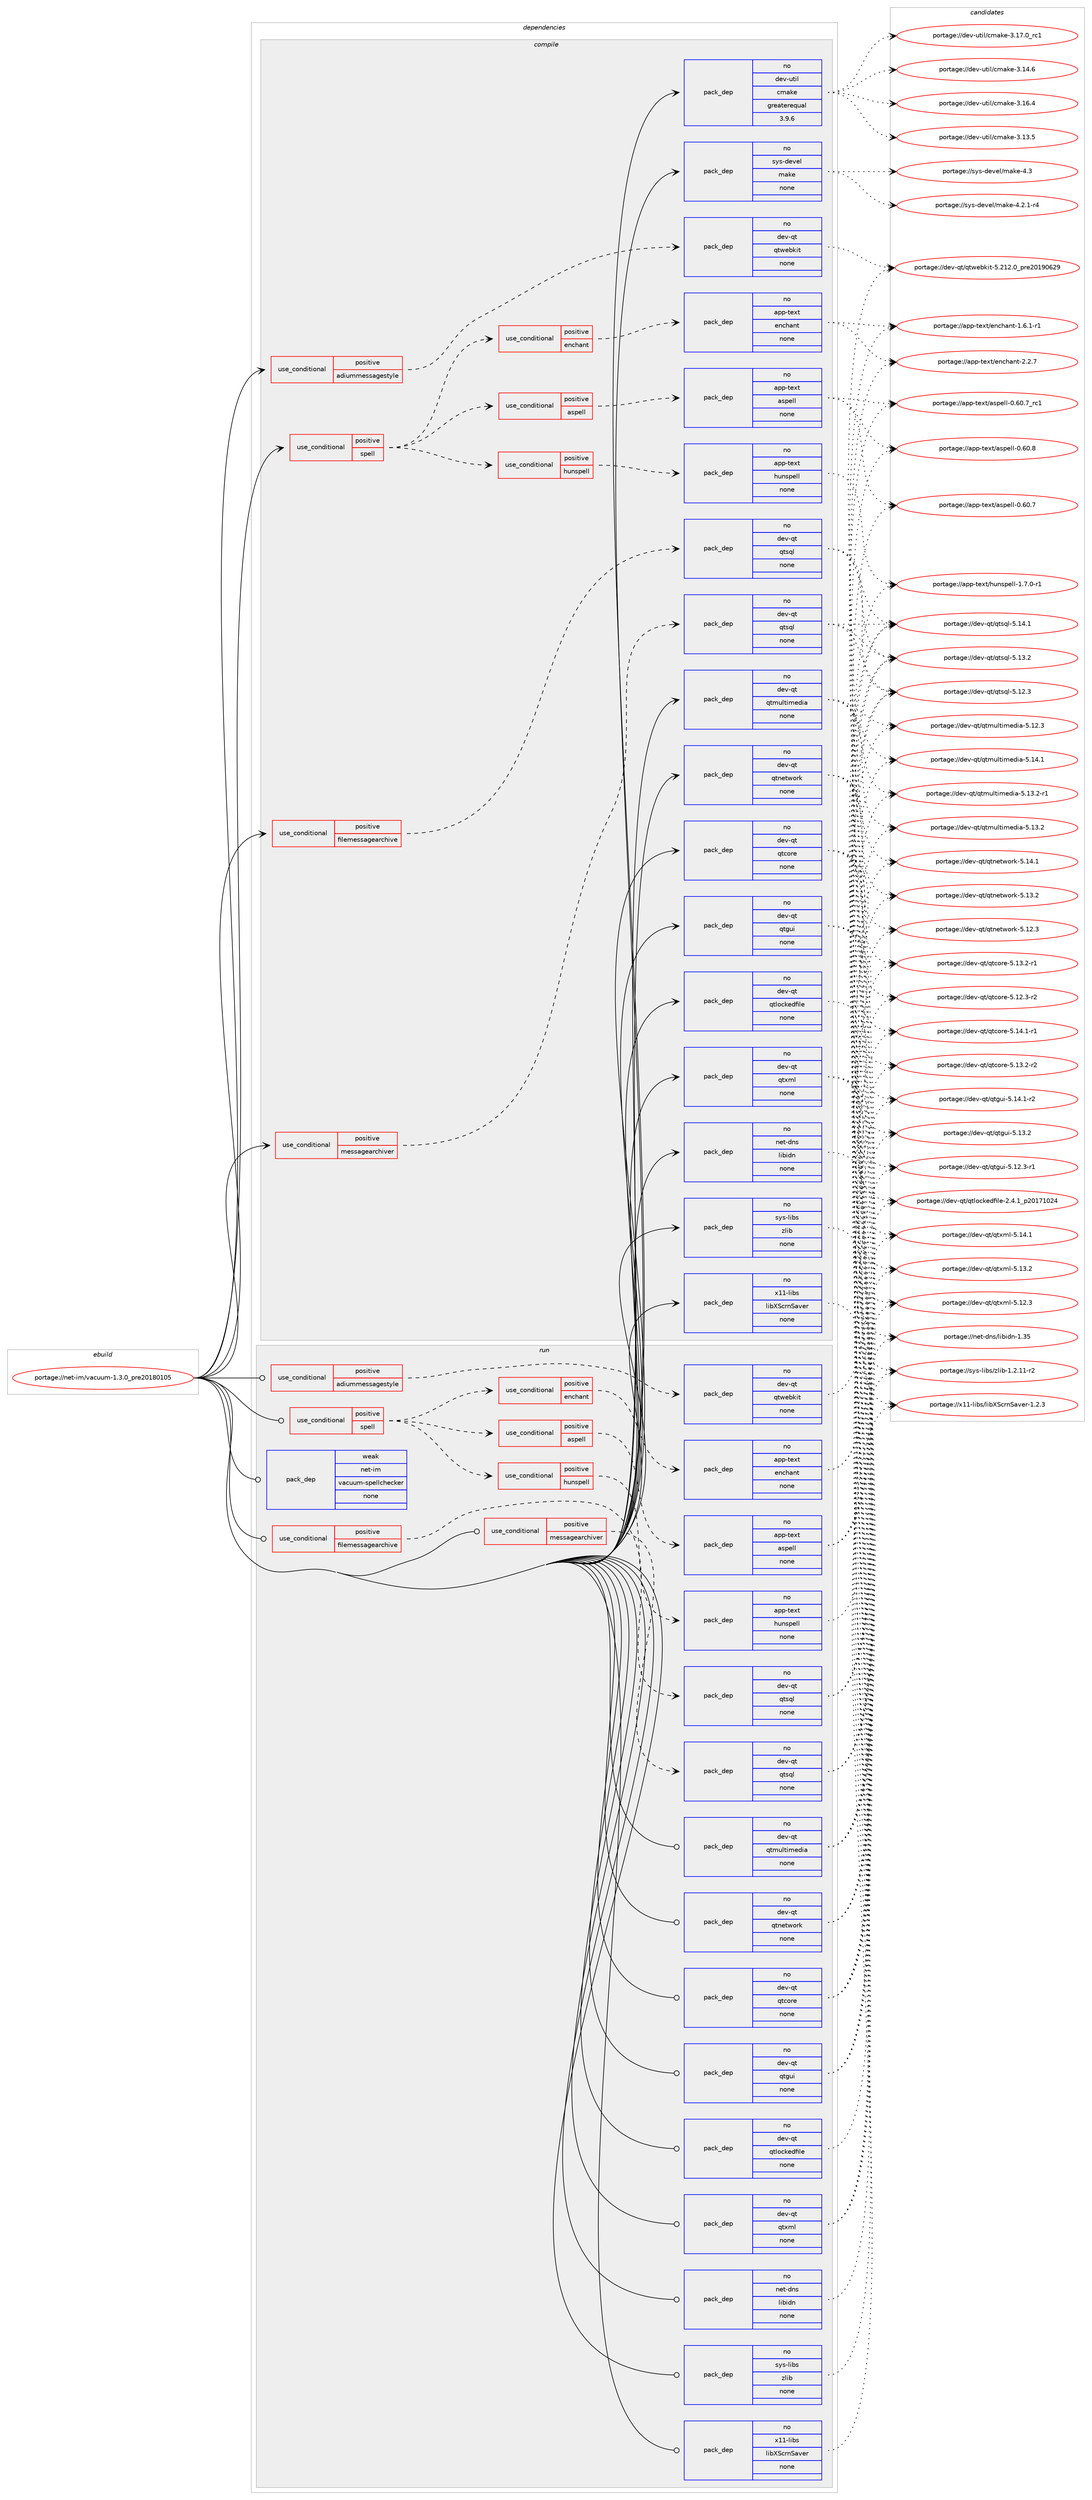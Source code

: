 digraph prolog {

# *************
# Graph options
# *************

newrank=true;
concentrate=true;
compound=true;
graph [rankdir=LR,fontname=Helvetica,fontsize=10,ranksep=1.5];#, ranksep=2.5, nodesep=0.2];
edge  [arrowhead=vee];
node  [fontname=Helvetica,fontsize=10];

# **********
# The ebuild
# **********

subgraph cluster_leftcol {
color=gray;
rank=same;
label=<<i>ebuild</i>>;
id [label="portage://net-im/vacuum-1.3.0_pre20180105", color=red, width=4, href="../net-im/vacuum-1.3.0_pre20180105.svg"];
}

# ****************
# The dependencies
# ****************

subgraph cluster_midcol {
color=gray;
label=<<i>dependencies</i>>;
subgraph cluster_compile {
fillcolor="#eeeeee";
style=filled;
label=<<i>compile</i>>;
subgraph cond20736 {
dependency92731 [label=<<TABLE BORDER="0" CELLBORDER="1" CELLSPACING="0" CELLPADDING="4"><TR><TD ROWSPAN="3" CELLPADDING="10">use_conditional</TD></TR><TR><TD>positive</TD></TR><TR><TD>adiummessagestyle</TD></TR></TABLE>>, shape=none, color=red];
subgraph pack70275 {
dependency92732 [label=<<TABLE BORDER="0" CELLBORDER="1" CELLSPACING="0" CELLPADDING="4" WIDTH="220"><TR><TD ROWSPAN="6" CELLPADDING="30">pack_dep</TD></TR><TR><TD WIDTH="110">no</TD></TR><TR><TD>dev-qt</TD></TR><TR><TD>qtwebkit</TD></TR><TR><TD>none</TD></TR><TR><TD></TD></TR></TABLE>>, shape=none, color=blue];
}
dependency92731:e -> dependency92732:w [weight=20,style="dashed",arrowhead="vee"];
}
id:e -> dependency92731:w [weight=20,style="solid",arrowhead="vee"];
subgraph cond20737 {
dependency92733 [label=<<TABLE BORDER="0" CELLBORDER="1" CELLSPACING="0" CELLPADDING="4"><TR><TD ROWSPAN="3" CELLPADDING="10">use_conditional</TD></TR><TR><TD>positive</TD></TR><TR><TD>filemessagearchive</TD></TR></TABLE>>, shape=none, color=red];
subgraph pack70276 {
dependency92734 [label=<<TABLE BORDER="0" CELLBORDER="1" CELLSPACING="0" CELLPADDING="4" WIDTH="220"><TR><TD ROWSPAN="6" CELLPADDING="30">pack_dep</TD></TR><TR><TD WIDTH="110">no</TD></TR><TR><TD>dev-qt</TD></TR><TR><TD>qtsql</TD></TR><TR><TD>none</TD></TR><TR><TD></TD></TR></TABLE>>, shape=none, color=blue];
}
dependency92733:e -> dependency92734:w [weight=20,style="dashed",arrowhead="vee"];
}
id:e -> dependency92733:w [weight=20,style="solid",arrowhead="vee"];
subgraph cond20738 {
dependency92735 [label=<<TABLE BORDER="0" CELLBORDER="1" CELLSPACING="0" CELLPADDING="4"><TR><TD ROWSPAN="3" CELLPADDING="10">use_conditional</TD></TR><TR><TD>positive</TD></TR><TR><TD>messagearchiver</TD></TR></TABLE>>, shape=none, color=red];
subgraph pack70277 {
dependency92736 [label=<<TABLE BORDER="0" CELLBORDER="1" CELLSPACING="0" CELLPADDING="4" WIDTH="220"><TR><TD ROWSPAN="6" CELLPADDING="30">pack_dep</TD></TR><TR><TD WIDTH="110">no</TD></TR><TR><TD>dev-qt</TD></TR><TR><TD>qtsql</TD></TR><TR><TD>none</TD></TR><TR><TD></TD></TR></TABLE>>, shape=none, color=blue];
}
dependency92735:e -> dependency92736:w [weight=20,style="dashed",arrowhead="vee"];
}
id:e -> dependency92735:w [weight=20,style="solid",arrowhead="vee"];
subgraph cond20739 {
dependency92737 [label=<<TABLE BORDER="0" CELLBORDER="1" CELLSPACING="0" CELLPADDING="4"><TR><TD ROWSPAN="3" CELLPADDING="10">use_conditional</TD></TR><TR><TD>positive</TD></TR><TR><TD>spell</TD></TR></TABLE>>, shape=none, color=red];
subgraph cond20740 {
dependency92738 [label=<<TABLE BORDER="0" CELLBORDER="1" CELLSPACING="0" CELLPADDING="4"><TR><TD ROWSPAN="3" CELLPADDING="10">use_conditional</TD></TR><TR><TD>positive</TD></TR><TR><TD>aspell</TD></TR></TABLE>>, shape=none, color=red];
subgraph pack70278 {
dependency92739 [label=<<TABLE BORDER="0" CELLBORDER="1" CELLSPACING="0" CELLPADDING="4" WIDTH="220"><TR><TD ROWSPAN="6" CELLPADDING="30">pack_dep</TD></TR><TR><TD WIDTH="110">no</TD></TR><TR><TD>app-text</TD></TR><TR><TD>aspell</TD></TR><TR><TD>none</TD></TR><TR><TD></TD></TR></TABLE>>, shape=none, color=blue];
}
dependency92738:e -> dependency92739:w [weight=20,style="dashed",arrowhead="vee"];
}
dependency92737:e -> dependency92738:w [weight=20,style="dashed",arrowhead="vee"];
subgraph cond20741 {
dependency92740 [label=<<TABLE BORDER="0" CELLBORDER="1" CELLSPACING="0" CELLPADDING="4"><TR><TD ROWSPAN="3" CELLPADDING="10">use_conditional</TD></TR><TR><TD>positive</TD></TR><TR><TD>enchant</TD></TR></TABLE>>, shape=none, color=red];
subgraph pack70279 {
dependency92741 [label=<<TABLE BORDER="0" CELLBORDER="1" CELLSPACING="0" CELLPADDING="4" WIDTH="220"><TR><TD ROWSPAN="6" CELLPADDING="30">pack_dep</TD></TR><TR><TD WIDTH="110">no</TD></TR><TR><TD>app-text</TD></TR><TR><TD>enchant</TD></TR><TR><TD>none</TD></TR><TR><TD></TD></TR></TABLE>>, shape=none, color=blue];
}
dependency92740:e -> dependency92741:w [weight=20,style="dashed",arrowhead="vee"];
}
dependency92737:e -> dependency92740:w [weight=20,style="dashed",arrowhead="vee"];
subgraph cond20742 {
dependency92742 [label=<<TABLE BORDER="0" CELLBORDER="1" CELLSPACING="0" CELLPADDING="4"><TR><TD ROWSPAN="3" CELLPADDING="10">use_conditional</TD></TR><TR><TD>positive</TD></TR><TR><TD>hunspell</TD></TR></TABLE>>, shape=none, color=red];
subgraph pack70280 {
dependency92743 [label=<<TABLE BORDER="0" CELLBORDER="1" CELLSPACING="0" CELLPADDING="4" WIDTH="220"><TR><TD ROWSPAN="6" CELLPADDING="30">pack_dep</TD></TR><TR><TD WIDTH="110">no</TD></TR><TR><TD>app-text</TD></TR><TR><TD>hunspell</TD></TR><TR><TD>none</TD></TR><TR><TD></TD></TR></TABLE>>, shape=none, color=blue];
}
dependency92742:e -> dependency92743:w [weight=20,style="dashed",arrowhead="vee"];
}
dependency92737:e -> dependency92742:w [weight=20,style="dashed",arrowhead="vee"];
}
id:e -> dependency92737:w [weight=20,style="solid",arrowhead="vee"];
subgraph pack70281 {
dependency92744 [label=<<TABLE BORDER="0" CELLBORDER="1" CELLSPACING="0" CELLPADDING="4" WIDTH="220"><TR><TD ROWSPAN="6" CELLPADDING="30">pack_dep</TD></TR><TR><TD WIDTH="110">no</TD></TR><TR><TD>dev-qt</TD></TR><TR><TD>qtcore</TD></TR><TR><TD>none</TD></TR><TR><TD></TD></TR></TABLE>>, shape=none, color=blue];
}
id:e -> dependency92744:w [weight=20,style="solid",arrowhead="vee"];
subgraph pack70282 {
dependency92745 [label=<<TABLE BORDER="0" CELLBORDER="1" CELLSPACING="0" CELLPADDING="4" WIDTH="220"><TR><TD ROWSPAN="6" CELLPADDING="30">pack_dep</TD></TR><TR><TD WIDTH="110">no</TD></TR><TR><TD>dev-qt</TD></TR><TR><TD>qtgui</TD></TR><TR><TD>none</TD></TR><TR><TD></TD></TR></TABLE>>, shape=none, color=blue];
}
id:e -> dependency92745:w [weight=20,style="solid",arrowhead="vee"];
subgraph pack70283 {
dependency92746 [label=<<TABLE BORDER="0" CELLBORDER="1" CELLSPACING="0" CELLPADDING="4" WIDTH="220"><TR><TD ROWSPAN="6" CELLPADDING="30">pack_dep</TD></TR><TR><TD WIDTH="110">no</TD></TR><TR><TD>dev-qt</TD></TR><TR><TD>qtlockedfile</TD></TR><TR><TD>none</TD></TR><TR><TD></TD></TR></TABLE>>, shape=none, color=blue];
}
id:e -> dependency92746:w [weight=20,style="solid",arrowhead="vee"];
subgraph pack70284 {
dependency92747 [label=<<TABLE BORDER="0" CELLBORDER="1" CELLSPACING="0" CELLPADDING="4" WIDTH="220"><TR><TD ROWSPAN="6" CELLPADDING="30">pack_dep</TD></TR><TR><TD WIDTH="110">no</TD></TR><TR><TD>dev-qt</TD></TR><TR><TD>qtmultimedia</TD></TR><TR><TD>none</TD></TR><TR><TD></TD></TR></TABLE>>, shape=none, color=blue];
}
id:e -> dependency92747:w [weight=20,style="solid",arrowhead="vee"];
subgraph pack70285 {
dependency92748 [label=<<TABLE BORDER="0" CELLBORDER="1" CELLSPACING="0" CELLPADDING="4" WIDTH="220"><TR><TD ROWSPAN="6" CELLPADDING="30">pack_dep</TD></TR><TR><TD WIDTH="110">no</TD></TR><TR><TD>dev-qt</TD></TR><TR><TD>qtnetwork</TD></TR><TR><TD>none</TD></TR><TR><TD></TD></TR></TABLE>>, shape=none, color=blue];
}
id:e -> dependency92748:w [weight=20,style="solid",arrowhead="vee"];
subgraph pack70286 {
dependency92749 [label=<<TABLE BORDER="0" CELLBORDER="1" CELLSPACING="0" CELLPADDING="4" WIDTH="220"><TR><TD ROWSPAN="6" CELLPADDING="30">pack_dep</TD></TR><TR><TD WIDTH="110">no</TD></TR><TR><TD>dev-qt</TD></TR><TR><TD>qtxml</TD></TR><TR><TD>none</TD></TR><TR><TD></TD></TR></TABLE>>, shape=none, color=blue];
}
id:e -> dependency92749:w [weight=20,style="solid",arrowhead="vee"];
subgraph pack70287 {
dependency92750 [label=<<TABLE BORDER="0" CELLBORDER="1" CELLSPACING="0" CELLPADDING="4" WIDTH="220"><TR><TD ROWSPAN="6" CELLPADDING="30">pack_dep</TD></TR><TR><TD WIDTH="110">no</TD></TR><TR><TD>dev-util</TD></TR><TR><TD>cmake</TD></TR><TR><TD>greaterequal</TD></TR><TR><TD>3.9.6</TD></TR></TABLE>>, shape=none, color=blue];
}
id:e -> dependency92750:w [weight=20,style="solid",arrowhead="vee"];
subgraph pack70288 {
dependency92751 [label=<<TABLE BORDER="0" CELLBORDER="1" CELLSPACING="0" CELLPADDING="4" WIDTH="220"><TR><TD ROWSPAN="6" CELLPADDING="30">pack_dep</TD></TR><TR><TD WIDTH="110">no</TD></TR><TR><TD>net-dns</TD></TR><TR><TD>libidn</TD></TR><TR><TD>none</TD></TR><TR><TD></TD></TR></TABLE>>, shape=none, color=blue];
}
id:e -> dependency92751:w [weight=20,style="solid",arrowhead="vee"];
subgraph pack70289 {
dependency92752 [label=<<TABLE BORDER="0" CELLBORDER="1" CELLSPACING="0" CELLPADDING="4" WIDTH="220"><TR><TD ROWSPAN="6" CELLPADDING="30">pack_dep</TD></TR><TR><TD WIDTH="110">no</TD></TR><TR><TD>sys-devel</TD></TR><TR><TD>make</TD></TR><TR><TD>none</TD></TR><TR><TD></TD></TR></TABLE>>, shape=none, color=blue];
}
id:e -> dependency92752:w [weight=20,style="solid",arrowhead="vee"];
subgraph pack70290 {
dependency92753 [label=<<TABLE BORDER="0" CELLBORDER="1" CELLSPACING="0" CELLPADDING="4" WIDTH="220"><TR><TD ROWSPAN="6" CELLPADDING="30">pack_dep</TD></TR><TR><TD WIDTH="110">no</TD></TR><TR><TD>sys-libs</TD></TR><TR><TD>zlib</TD></TR><TR><TD>none</TD></TR><TR><TD></TD></TR></TABLE>>, shape=none, color=blue];
}
id:e -> dependency92753:w [weight=20,style="solid",arrowhead="vee"];
subgraph pack70291 {
dependency92754 [label=<<TABLE BORDER="0" CELLBORDER="1" CELLSPACING="0" CELLPADDING="4" WIDTH="220"><TR><TD ROWSPAN="6" CELLPADDING="30">pack_dep</TD></TR><TR><TD WIDTH="110">no</TD></TR><TR><TD>x11-libs</TD></TR><TR><TD>libXScrnSaver</TD></TR><TR><TD>none</TD></TR><TR><TD></TD></TR></TABLE>>, shape=none, color=blue];
}
id:e -> dependency92754:w [weight=20,style="solid",arrowhead="vee"];
}
subgraph cluster_compileandrun {
fillcolor="#eeeeee";
style=filled;
label=<<i>compile and run</i>>;
}
subgraph cluster_run {
fillcolor="#eeeeee";
style=filled;
label=<<i>run</i>>;
subgraph cond20743 {
dependency92755 [label=<<TABLE BORDER="0" CELLBORDER="1" CELLSPACING="0" CELLPADDING="4"><TR><TD ROWSPAN="3" CELLPADDING="10">use_conditional</TD></TR><TR><TD>positive</TD></TR><TR><TD>adiummessagestyle</TD></TR></TABLE>>, shape=none, color=red];
subgraph pack70292 {
dependency92756 [label=<<TABLE BORDER="0" CELLBORDER="1" CELLSPACING="0" CELLPADDING="4" WIDTH="220"><TR><TD ROWSPAN="6" CELLPADDING="30">pack_dep</TD></TR><TR><TD WIDTH="110">no</TD></TR><TR><TD>dev-qt</TD></TR><TR><TD>qtwebkit</TD></TR><TR><TD>none</TD></TR><TR><TD></TD></TR></TABLE>>, shape=none, color=blue];
}
dependency92755:e -> dependency92756:w [weight=20,style="dashed",arrowhead="vee"];
}
id:e -> dependency92755:w [weight=20,style="solid",arrowhead="odot"];
subgraph cond20744 {
dependency92757 [label=<<TABLE BORDER="0" CELLBORDER="1" CELLSPACING="0" CELLPADDING="4"><TR><TD ROWSPAN="3" CELLPADDING="10">use_conditional</TD></TR><TR><TD>positive</TD></TR><TR><TD>filemessagearchive</TD></TR></TABLE>>, shape=none, color=red];
subgraph pack70293 {
dependency92758 [label=<<TABLE BORDER="0" CELLBORDER="1" CELLSPACING="0" CELLPADDING="4" WIDTH="220"><TR><TD ROWSPAN="6" CELLPADDING="30">pack_dep</TD></TR><TR><TD WIDTH="110">no</TD></TR><TR><TD>dev-qt</TD></TR><TR><TD>qtsql</TD></TR><TR><TD>none</TD></TR><TR><TD></TD></TR></TABLE>>, shape=none, color=blue];
}
dependency92757:e -> dependency92758:w [weight=20,style="dashed",arrowhead="vee"];
}
id:e -> dependency92757:w [weight=20,style="solid",arrowhead="odot"];
subgraph cond20745 {
dependency92759 [label=<<TABLE BORDER="0" CELLBORDER="1" CELLSPACING="0" CELLPADDING="4"><TR><TD ROWSPAN="3" CELLPADDING="10">use_conditional</TD></TR><TR><TD>positive</TD></TR><TR><TD>messagearchiver</TD></TR></TABLE>>, shape=none, color=red];
subgraph pack70294 {
dependency92760 [label=<<TABLE BORDER="0" CELLBORDER="1" CELLSPACING="0" CELLPADDING="4" WIDTH="220"><TR><TD ROWSPAN="6" CELLPADDING="30">pack_dep</TD></TR><TR><TD WIDTH="110">no</TD></TR><TR><TD>dev-qt</TD></TR><TR><TD>qtsql</TD></TR><TR><TD>none</TD></TR><TR><TD></TD></TR></TABLE>>, shape=none, color=blue];
}
dependency92759:e -> dependency92760:w [weight=20,style="dashed",arrowhead="vee"];
}
id:e -> dependency92759:w [weight=20,style="solid",arrowhead="odot"];
subgraph cond20746 {
dependency92761 [label=<<TABLE BORDER="0" CELLBORDER="1" CELLSPACING="0" CELLPADDING="4"><TR><TD ROWSPAN="3" CELLPADDING="10">use_conditional</TD></TR><TR><TD>positive</TD></TR><TR><TD>spell</TD></TR></TABLE>>, shape=none, color=red];
subgraph cond20747 {
dependency92762 [label=<<TABLE BORDER="0" CELLBORDER="1" CELLSPACING="0" CELLPADDING="4"><TR><TD ROWSPAN="3" CELLPADDING="10">use_conditional</TD></TR><TR><TD>positive</TD></TR><TR><TD>aspell</TD></TR></TABLE>>, shape=none, color=red];
subgraph pack70295 {
dependency92763 [label=<<TABLE BORDER="0" CELLBORDER="1" CELLSPACING="0" CELLPADDING="4" WIDTH="220"><TR><TD ROWSPAN="6" CELLPADDING="30">pack_dep</TD></TR><TR><TD WIDTH="110">no</TD></TR><TR><TD>app-text</TD></TR><TR><TD>aspell</TD></TR><TR><TD>none</TD></TR><TR><TD></TD></TR></TABLE>>, shape=none, color=blue];
}
dependency92762:e -> dependency92763:w [weight=20,style="dashed",arrowhead="vee"];
}
dependency92761:e -> dependency92762:w [weight=20,style="dashed",arrowhead="vee"];
subgraph cond20748 {
dependency92764 [label=<<TABLE BORDER="0" CELLBORDER="1" CELLSPACING="0" CELLPADDING="4"><TR><TD ROWSPAN="3" CELLPADDING="10">use_conditional</TD></TR><TR><TD>positive</TD></TR><TR><TD>enchant</TD></TR></TABLE>>, shape=none, color=red];
subgraph pack70296 {
dependency92765 [label=<<TABLE BORDER="0" CELLBORDER="1" CELLSPACING="0" CELLPADDING="4" WIDTH="220"><TR><TD ROWSPAN="6" CELLPADDING="30">pack_dep</TD></TR><TR><TD WIDTH="110">no</TD></TR><TR><TD>app-text</TD></TR><TR><TD>enchant</TD></TR><TR><TD>none</TD></TR><TR><TD></TD></TR></TABLE>>, shape=none, color=blue];
}
dependency92764:e -> dependency92765:w [weight=20,style="dashed",arrowhead="vee"];
}
dependency92761:e -> dependency92764:w [weight=20,style="dashed",arrowhead="vee"];
subgraph cond20749 {
dependency92766 [label=<<TABLE BORDER="0" CELLBORDER="1" CELLSPACING="0" CELLPADDING="4"><TR><TD ROWSPAN="3" CELLPADDING="10">use_conditional</TD></TR><TR><TD>positive</TD></TR><TR><TD>hunspell</TD></TR></TABLE>>, shape=none, color=red];
subgraph pack70297 {
dependency92767 [label=<<TABLE BORDER="0" CELLBORDER="1" CELLSPACING="0" CELLPADDING="4" WIDTH="220"><TR><TD ROWSPAN="6" CELLPADDING="30">pack_dep</TD></TR><TR><TD WIDTH="110">no</TD></TR><TR><TD>app-text</TD></TR><TR><TD>hunspell</TD></TR><TR><TD>none</TD></TR><TR><TD></TD></TR></TABLE>>, shape=none, color=blue];
}
dependency92766:e -> dependency92767:w [weight=20,style="dashed",arrowhead="vee"];
}
dependency92761:e -> dependency92766:w [weight=20,style="dashed",arrowhead="vee"];
}
id:e -> dependency92761:w [weight=20,style="solid",arrowhead="odot"];
subgraph pack70298 {
dependency92768 [label=<<TABLE BORDER="0" CELLBORDER="1" CELLSPACING="0" CELLPADDING="4" WIDTH="220"><TR><TD ROWSPAN="6" CELLPADDING="30">pack_dep</TD></TR><TR><TD WIDTH="110">no</TD></TR><TR><TD>dev-qt</TD></TR><TR><TD>qtcore</TD></TR><TR><TD>none</TD></TR><TR><TD></TD></TR></TABLE>>, shape=none, color=blue];
}
id:e -> dependency92768:w [weight=20,style="solid",arrowhead="odot"];
subgraph pack70299 {
dependency92769 [label=<<TABLE BORDER="0" CELLBORDER="1" CELLSPACING="0" CELLPADDING="4" WIDTH="220"><TR><TD ROWSPAN="6" CELLPADDING="30">pack_dep</TD></TR><TR><TD WIDTH="110">no</TD></TR><TR><TD>dev-qt</TD></TR><TR><TD>qtgui</TD></TR><TR><TD>none</TD></TR><TR><TD></TD></TR></TABLE>>, shape=none, color=blue];
}
id:e -> dependency92769:w [weight=20,style="solid",arrowhead="odot"];
subgraph pack70300 {
dependency92770 [label=<<TABLE BORDER="0" CELLBORDER="1" CELLSPACING="0" CELLPADDING="4" WIDTH="220"><TR><TD ROWSPAN="6" CELLPADDING="30">pack_dep</TD></TR><TR><TD WIDTH="110">no</TD></TR><TR><TD>dev-qt</TD></TR><TR><TD>qtlockedfile</TD></TR><TR><TD>none</TD></TR><TR><TD></TD></TR></TABLE>>, shape=none, color=blue];
}
id:e -> dependency92770:w [weight=20,style="solid",arrowhead="odot"];
subgraph pack70301 {
dependency92771 [label=<<TABLE BORDER="0" CELLBORDER="1" CELLSPACING="0" CELLPADDING="4" WIDTH="220"><TR><TD ROWSPAN="6" CELLPADDING="30">pack_dep</TD></TR><TR><TD WIDTH="110">no</TD></TR><TR><TD>dev-qt</TD></TR><TR><TD>qtmultimedia</TD></TR><TR><TD>none</TD></TR><TR><TD></TD></TR></TABLE>>, shape=none, color=blue];
}
id:e -> dependency92771:w [weight=20,style="solid",arrowhead="odot"];
subgraph pack70302 {
dependency92772 [label=<<TABLE BORDER="0" CELLBORDER="1" CELLSPACING="0" CELLPADDING="4" WIDTH="220"><TR><TD ROWSPAN="6" CELLPADDING="30">pack_dep</TD></TR><TR><TD WIDTH="110">no</TD></TR><TR><TD>dev-qt</TD></TR><TR><TD>qtnetwork</TD></TR><TR><TD>none</TD></TR><TR><TD></TD></TR></TABLE>>, shape=none, color=blue];
}
id:e -> dependency92772:w [weight=20,style="solid",arrowhead="odot"];
subgraph pack70303 {
dependency92773 [label=<<TABLE BORDER="0" CELLBORDER="1" CELLSPACING="0" CELLPADDING="4" WIDTH="220"><TR><TD ROWSPAN="6" CELLPADDING="30">pack_dep</TD></TR><TR><TD WIDTH="110">no</TD></TR><TR><TD>dev-qt</TD></TR><TR><TD>qtxml</TD></TR><TR><TD>none</TD></TR><TR><TD></TD></TR></TABLE>>, shape=none, color=blue];
}
id:e -> dependency92773:w [weight=20,style="solid",arrowhead="odot"];
subgraph pack70304 {
dependency92774 [label=<<TABLE BORDER="0" CELLBORDER="1" CELLSPACING="0" CELLPADDING="4" WIDTH="220"><TR><TD ROWSPAN="6" CELLPADDING="30">pack_dep</TD></TR><TR><TD WIDTH="110">no</TD></TR><TR><TD>net-dns</TD></TR><TR><TD>libidn</TD></TR><TR><TD>none</TD></TR><TR><TD></TD></TR></TABLE>>, shape=none, color=blue];
}
id:e -> dependency92774:w [weight=20,style="solid",arrowhead="odot"];
subgraph pack70305 {
dependency92775 [label=<<TABLE BORDER="0" CELLBORDER="1" CELLSPACING="0" CELLPADDING="4" WIDTH="220"><TR><TD ROWSPAN="6" CELLPADDING="30">pack_dep</TD></TR><TR><TD WIDTH="110">no</TD></TR><TR><TD>sys-libs</TD></TR><TR><TD>zlib</TD></TR><TR><TD>none</TD></TR><TR><TD></TD></TR></TABLE>>, shape=none, color=blue];
}
id:e -> dependency92775:w [weight=20,style="solid",arrowhead="odot"];
subgraph pack70306 {
dependency92776 [label=<<TABLE BORDER="0" CELLBORDER="1" CELLSPACING="0" CELLPADDING="4" WIDTH="220"><TR><TD ROWSPAN="6" CELLPADDING="30">pack_dep</TD></TR><TR><TD WIDTH="110">no</TD></TR><TR><TD>x11-libs</TD></TR><TR><TD>libXScrnSaver</TD></TR><TR><TD>none</TD></TR><TR><TD></TD></TR></TABLE>>, shape=none, color=blue];
}
id:e -> dependency92776:w [weight=20,style="solid",arrowhead="odot"];
subgraph pack70307 {
dependency92777 [label=<<TABLE BORDER="0" CELLBORDER="1" CELLSPACING="0" CELLPADDING="4" WIDTH="220"><TR><TD ROWSPAN="6" CELLPADDING="30">pack_dep</TD></TR><TR><TD WIDTH="110">weak</TD></TR><TR><TD>net-im</TD></TR><TR><TD>vacuum-spellchecker</TD></TR><TR><TD>none</TD></TR><TR><TD></TD></TR></TABLE>>, shape=none, color=blue];
}
id:e -> dependency92777:w [weight=20,style="solid",arrowhead="odot"];
}
}

# **************
# The candidates
# **************

subgraph cluster_choices {
rank=same;
color=gray;
label=<<i>candidates</i>>;

subgraph choice70275 {
color=black;
nodesep=1;
choice1001011184511311647113116119101981071051164553465049504648951121141015048495748545057 [label="portage://dev-qt/qtwebkit-5.212.0_pre20190629", color=red, width=4,href="../dev-qt/qtwebkit-5.212.0_pre20190629.svg"];
dependency92732:e -> choice1001011184511311647113116119101981071051164553465049504648951121141015048495748545057:w [style=dotted,weight="100"];
}
subgraph choice70276 {
color=black;
nodesep=1;
choice100101118451131164711311611511310845534649524649 [label="portage://dev-qt/qtsql-5.14.1", color=red, width=4,href="../dev-qt/qtsql-5.14.1.svg"];
choice100101118451131164711311611511310845534649514650 [label="portage://dev-qt/qtsql-5.13.2", color=red, width=4,href="../dev-qt/qtsql-5.13.2.svg"];
choice100101118451131164711311611511310845534649504651 [label="portage://dev-qt/qtsql-5.12.3", color=red, width=4,href="../dev-qt/qtsql-5.12.3.svg"];
dependency92734:e -> choice100101118451131164711311611511310845534649524649:w [style=dotted,weight="100"];
dependency92734:e -> choice100101118451131164711311611511310845534649514650:w [style=dotted,weight="100"];
dependency92734:e -> choice100101118451131164711311611511310845534649504651:w [style=dotted,weight="100"];
}
subgraph choice70277 {
color=black;
nodesep=1;
choice100101118451131164711311611511310845534649524649 [label="portage://dev-qt/qtsql-5.14.1", color=red, width=4,href="../dev-qt/qtsql-5.14.1.svg"];
choice100101118451131164711311611511310845534649514650 [label="portage://dev-qt/qtsql-5.13.2", color=red, width=4,href="../dev-qt/qtsql-5.13.2.svg"];
choice100101118451131164711311611511310845534649504651 [label="portage://dev-qt/qtsql-5.12.3", color=red, width=4,href="../dev-qt/qtsql-5.12.3.svg"];
dependency92736:e -> choice100101118451131164711311611511310845534649524649:w [style=dotted,weight="100"];
dependency92736:e -> choice100101118451131164711311611511310845534649514650:w [style=dotted,weight="100"];
dependency92736:e -> choice100101118451131164711311611511310845534649504651:w [style=dotted,weight="100"];
}
subgraph choice70278 {
color=black;
nodesep=1;
choice9711211245116101120116479711511210110810845484654484656 [label="portage://app-text/aspell-0.60.8", color=red, width=4,href="../app-text/aspell-0.60.8.svg"];
choice9711211245116101120116479711511210110810845484654484655951149949 [label="portage://app-text/aspell-0.60.7_rc1", color=red, width=4,href="../app-text/aspell-0.60.7_rc1.svg"];
choice9711211245116101120116479711511210110810845484654484655 [label="portage://app-text/aspell-0.60.7", color=red, width=4,href="../app-text/aspell-0.60.7.svg"];
dependency92739:e -> choice9711211245116101120116479711511210110810845484654484656:w [style=dotted,weight="100"];
dependency92739:e -> choice9711211245116101120116479711511210110810845484654484655951149949:w [style=dotted,weight="100"];
dependency92739:e -> choice9711211245116101120116479711511210110810845484654484655:w [style=dotted,weight="100"];
}
subgraph choice70279 {
color=black;
nodesep=1;
choice9711211245116101120116471011109910497110116455046504655 [label="portage://app-text/enchant-2.2.7", color=red, width=4,href="../app-text/enchant-2.2.7.svg"];
choice97112112451161011201164710111099104971101164549465446494511449 [label="portage://app-text/enchant-1.6.1-r1", color=red, width=4,href="../app-text/enchant-1.6.1-r1.svg"];
dependency92741:e -> choice9711211245116101120116471011109910497110116455046504655:w [style=dotted,weight="100"];
dependency92741:e -> choice97112112451161011201164710111099104971101164549465446494511449:w [style=dotted,weight="100"];
}
subgraph choice70280 {
color=black;
nodesep=1;
choice9711211245116101120116471041171101151121011081084549465546484511449 [label="portage://app-text/hunspell-1.7.0-r1", color=red, width=4,href="../app-text/hunspell-1.7.0-r1.svg"];
dependency92743:e -> choice9711211245116101120116471041171101151121011081084549465546484511449:w [style=dotted,weight="100"];
}
subgraph choice70281 {
color=black;
nodesep=1;
choice100101118451131164711311699111114101455346495246494511449 [label="portage://dev-qt/qtcore-5.14.1-r1", color=red, width=4,href="../dev-qt/qtcore-5.14.1-r1.svg"];
choice100101118451131164711311699111114101455346495146504511450 [label="portage://dev-qt/qtcore-5.13.2-r2", color=red, width=4,href="../dev-qt/qtcore-5.13.2-r2.svg"];
choice100101118451131164711311699111114101455346495146504511449 [label="portage://dev-qt/qtcore-5.13.2-r1", color=red, width=4,href="../dev-qt/qtcore-5.13.2-r1.svg"];
choice100101118451131164711311699111114101455346495046514511450 [label="portage://dev-qt/qtcore-5.12.3-r2", color=red, width=4,href="../dev-qt/qtcore-5.12.3-r2.svg"];
dependency92744:e -> choice100101118451131164711311699111114101455346495246494511449:w [style=dotted,weight="100"];
dependency92744:e -> choice100101118451131164711311699111114101455346495146504511450:w [style=dotted,weight="100"];
dependency92744:e -> choice100101118451131164711311699111114101455346495146504511449:w [style=dotted,weight="100"];
dependency92744:e -> choice100101118451131164711311699111114101455346495046514511450:w [style=dotted,weight="100"];
}
subgraph choice70282 {
color=black;
nodesep=1;
choice1001011184511311647113116103117105455346495246494511450 [label="portage://dev-qt/qtgui-5.14.1-r2", color=red, width=4,href="../dev-qt/qtgui-5.14.1-r2.svg"];
choice100101118451131164711311610311710545534649514650 [label="portage://dev-qt/qtgui-5.13.2", color=red, width=4,href="../dev-qt/qtgui-5.13.2.svg"];
choice1001011184511311647113116103117105455346495046514511449 [label="portage://dev-qt/qtgui-5.12.3-r1", color=red, width=4,href="../dev-qt/qtgui-5.12.3-r1.svg"];
dependency92745:e -> choice1001011184511311647113116103117105455346495246494511450:w [style=dotted,weight="100"];
dependency92745:e -> choice100101118451131164711311610311710545534649514650:w [style=dotted,weight="100"];
dependency92745:e -> choice1001011184511311647113116103117105455346495046514511449:w [style=dotted,weight="100"];
}
subgraph choice70283 {
color=black;
nodesep=1;
choice100101118451131164711311610811199107101100102105108101455046524649951125048495549485052 [label="portage://dev-qt/qtlockedfile-2.4.1_p20171024", color=red, width=4,href="../dev-qt/qtlockedfile-2.4.1_p20171024.svg"];
dependency92746:e -> choice100101118451131164711311610811199107101100102105108101455046524649951125048495549485052:w [style=dotted,weight="100"];
}
subgraph choice70284 {
color=black;
nodesep=1;
choice10010111845113116471131161091171081161051091011001059745534649524649 [label="portage://dev-qt/qtmultimedia-5.14.1", color=red, width=4,href="../dev-qt/qtmultimedia-5.14.1.svg"];
choice100101118451131164711311610911710811610510910110010597455346495146504511449 [label="portage://dev-qt/qtmultimedia-5.13.2-r1", color=red, width=4,href="../dev-qt/qtmultimedia-5.13.2-r1.svg"];
choice10010111845113116471131161091171081161051091011001059745534649514650 [label="portage://dev-qt/qtmultimedia-5.13.2", color=red, width=4,href="../dev-qt/qtmultimedia-5.13.2.svg"];
choice10010111845113116471131161091171081161051091011001059745534649504651 [label="portage://dev-qt/qtmultimedia-5.12.3", color=red, width=4,href="../dev-qt/qtmultimedia-5.12.3.svg"];
dependency92747:e -> choice10010111845113116471131161091171081161051091011001059745534649524649:w [style=dotted,weight="100"];
dependency92747:e -> choice100101118451131164711311610911710811610510910110010597455346495146504511449:w [style=dotted,weight="100"];
dependency92747:e -> choice10010111845113116471131161091171081161051091011001059745534649514650:w [style=dotted,weight="100"];
dependency92747:e -> choice10010111845113116471131161091171081161051091011001059745534649504651:w [style=dotted,weight="100"];
}
subgraph choice70285 {
color=black;
nodesep=1;
choice100101118451131164711311611010111611911111410745534649524649 [label="portage://dev-qt/qtnetwork-5.14.1", color=red, width=4,href="../dev-qt/qtnetwork-5.14.1.svg"];
choice100101118451131164711311611010111611911111410745534649514650 [label="portage://dev-qt/qtnetwork-5.13.2", color=red, width=4,href="../dev-qt/qtnetwork-5.13.2.svg"];
choice100101118451131164711311611010111611911111410745534649504651 [label="portage://dev-qt/qtnetwork-5.12.3", color=red, width=4,href="../dev-qt/qtnetwork-5.12.3.svg"];
dependency92748:e -> choice100101118451131164711311611010111611911111410745534649524649:w [style=dotted,weight="100"];
dependency92748:e -> choice100101118451131164711311611010111611911111410745534649514650:w [style=dotted,weight="100"];
dependency92748:e -> choice100101118451131164711311611010111611911111410745534649504651:w [style=dotted,weight="100"];
}
subgraph choice70286 {
color=black;
nodesep=1;
choice100101118451131164711311612010910845534649524649 [label="portage://dev-qt/qtxml-5.14.1", color=red, width=4,href="../dev-qt/qtxml-5.14.1.svg"];
choice100101118451131164711311612010910845534649514650 [label="portage://dev-qt/qtxml-5.13.2", color=red, width=4,href="../dev-qt/qtxml-5.13.2.svg"];
choice100101118451131164711311612010910845534649504651 [label="portage://dev-qt/qtxml-5.12.3", color=red, width=4,href="../dev-qt/qtxml-5.12.3.svg"];
dependency92749:e -> choice100101118451131164711311612010910845534649524649:w [style=dotted,weight="100"];
dependency92749:e -> choice100101118451131164711311612010910845534649514650:w [style=dotted,weight="100"];
dependency92749:e -> choice100101118451131164711311612010910845534649504651:w [style=dotted,weight="100"];
}
subgraph choice70287 {
color=black;
nodesep=1;
choice1001011184511711610510847991099710710145514649554648951149949 [label="portage://dev-util/cmake-3.17.0_rc1", color=red, width=4,href="../dev-util/cmake-3.17.0_rc1.svg"];
choice1001011184511711610510847991099710710145514649544652 [label="portage://dev-util/cmake-3.16.4", color=red, width=4,href="../dev-util/cmake-3.16.4.svg"];
choice1001011184511711610510847991099710710145514649524654 [label="portage://dev-util/cmake-3.14.6", color=red, width=4,href="../dev-util/cmake-3.14.6.svg"];
choice1001011184511711610510847991099710710145514649514653 [label="portage://dev-util/cmake-3.13.5", color=red, width=4,href="../dev-util/cmake-3.13.5.svg"];
dependency92750:e -> choice1001011184511711610510847991099710710145514649554648951149949:w [style=dotted,weight="100"];
dependency92750:e -> choice1001011184511711610510847991099710710145514649544652:w [style=dotted,weight="100"];
dependency92750:e -> choice1001011184511711610510847991099710710145514649524654:w [style=dotted,weight="100"];
dependency92750:e -> choice1001011184511711610510847991099710710145514649514653:w [style=dotted,weight="100"];
}
subgraph choice70288 {
color=black;
nodesep=1;
choice1101011164510011011547108105981051001104549465153 [label="portage://net-dns/libidn-1.35", color=red, width=4,href="../net-dns/libidn-1.35.svg"];
dependency92751:e -> choice1101011164510011011547108105981051001104549465153:w [style=dotted,weight="100"];
}
subgraph choice70289 {
color=black;
nodesep=1;
choice11512111545100101118101108471099710710145524651 [label="portage://sys-devel/make-4.3", color=red, width=4,href="../sys-devel/make-4.3.svg"];
choice1151211154510010111810110847109971071014552465046494511452 [label="portage://sys-devel/make-4.2.1-r4", color=red, width=4,href="../sys-devel/make-4.2.1-r4.svg"];
dependency92752:e -> choice11512111545100101118101108471099710710145524651:w [style=dotted,weight="100"];
dependency92752:e -> choice1151211154510010111810110847109971071014552465046494511452:w [style=dotted,weight="100"];
}
subgraph choice70290 {
color=black;
nodesep=1;
choice11512111545108105981154712210810598454946504649494511450 [label="portage://sys-libs/zlib-1.2.11-r2", color=red, width=4,href="../sys-libs/zlib-1.2.11-r2.svg"];
dependency92753:e -> choice11512111545108105981154712210810598454946504649494511450:w [style=dotted,weight="100"];
}
subgraph choice70291 {
color=black;
nodesep=1;
choice1204949451081059811547108105988883991141108397118101114454946504651 [label="portage://x11-libs/libXScrnSaver-1.2.3", color=red, width=4,href="../x11-libs/libXScrnSaver-1.2.3.svg"];
dependency92754:e -> choice1204949451081059811547108105988883991141108397118101114454946504651:w [style=dotted,weight="100"];
}
subgraph choice70292 {
color=black;
nodesep=1;
choice1001011184511311647113116119101981071051164553465049504648951121141015048495748545057 [label="portage://dev-qt/qtwebkit-5.212.0_pre20190629", color=red, width=4,href="../dev-qt/qtwebkit-5.212.0_pre20190629.svg"];
dependency92756:e -> choice1001011184511311647113116119101981071051164553465049504648951121141015048495748545057:w [style=dotted,weight="100"];
}
subgraph choice70293 {
color=black;
nodesep=1;
choice100101118451131164711311611511310845534649524649 [label="portage://dev-qt/qtsql-5.14.1", color=red, width=4,href="../dev-qt/qtsql-5.14.1.svg"];
choice100101118451131164711311611511310845534649514650 [label="portage://dev-qt/qtsql-5.13.2", color=red, width=4,href="../dev-qt/qtsql-5.13.2.svg"];
choice100101118451131164711311611511310845534649504651 [label="portage://dev-qt/qtsql-5.12.3", color=red, width=4,href="../dev-qt/qtsql-5.12.3.svg"];
dependency92758:e -> choice100101118451131164711311611511310845534649524649:w [style=dotted,weight="100"];
dependency92758:e -> choice100101118451131164711311611511310845534649514650:w [style=dotted,weight="100"];
dependency92758:e -> choice100101118451131164711311611511310845534649504651:w [style=dotted,weight="100"];
}
subgraph choice70294 {
color=black;
nodesep=1;
choice100101118451131164711311611511310845534649524649 [label="portage://dev-qt/qtsql-5.14.1", color=red, width=4,href="../dev-qt/qtsql-5.14.1.svg"];
choice100101118451131164711311611511310845534649514650 [label="portage://dev-qt/qtsql-5.13.2", color=red, width=4,href="../dev-qt/qtsql-5.13.2.svg"];
choice100101118451131164711311611511310845534649504651 [label="portage://dev-qt/qtsql-5.12.3", color=red, width=4,href="../dev-qt/qtsql-5.12.3.svg"];
dependency92760:e -> choice100101118451131164711311611511310845534649524649:w [style=dotted,weight="100"];
dependency92760:e -> choice100101118451131164711311611511310845534649514650:w [style=dotted,weight="100"];
dependency92760:e -> choice100101118451131164711311611511310845534649504651:w [style=dotted,weight="100"];
}
subgraph choice70295 {
color=black;
nodesep=1;
choice9711211245116101120116479711511210110810845484654484656 [label="portage://app-text/aspell-0.60.8", color=red, width=4,href="../app-text/aspell-0.60.8.svg"];
choice9711211245116101120116479711511210110810845484654484655951149949 [label="portage://app-text/aspell-0.60.7_rc1", color=red, width=4,href="../app-text/aspell-0.60.7_rc1.svg"];
choice9711211245116101120116479711511210110810845484654484655 [label="portage://app-text/aspell-0.60.7", color=red, width=4,href="../app-text/aspell-0.60.7.svg"];
dependency92763:e -> choice9711211245116101120116479711511210110810845484654484656:w [style=dotted,weight="100"];
dependency92763:e -> choice9711211245116101120116479711511210110810845484654484655951149949:w [style=dotted,weight="100"];
dependency92763:e -> choice9711211245116101120116479711511210110810845484654484655:w [style=dotted,weight="100"];
}
subgraph choice70296 {
color=black;
nodesep=1;
choice9711211245116101120116471011109910497110116455046504655 [label="portage://app-text/enchant-2.2.7", color=red, width=4,href="../app-text/enchant-2.2.7.svg"];
choice97112112451161011201164710111099104971101164549465446494511449 [label="portage://app-text/enchant-1.6.1-r1", color=red, width=4,href="../app-text/enchant-1.6.1-r1.svg"];
dependency92765:e -> choice9711211245116101120116471011109910497110116455046504655:w [style=dotted,weight="100"];
dependency92765:e -> choice97112112451161011201164710111099104971101164549465446494511449:w [style=dotted,weight="100"];
}
subgraph choice70297 {
color=black;
nodesep=1;
choice9711211245116101120116471041171101151121011081084549465546484511449 [label="portage://app-text/hunspell-1.7.0-r1", color=red, width=4,href="../app-text/hunspell-1.7.0-r1.svg"];
dependency92767:e -> choice9711211245116101120116471041171101151121011081084549465546484511449:w [style=dotted,weight="100"];
}
subgraph choice70298 {
color=black;
nodesep=1;
choice100101118451131164711311699111114101455346495246494511449 [label="portage://dev-qt/qtcore-5.14.1-r1", color=red, width=4,href="../dev-qt/qtcore-5.14.1-r1.svg"];
choice100101118451131164711311699111114101455346495146504511450 [label="portage://dev-qt/qtcore-5.13.2-r2", color=red, width=4,href="../dev-qt/qtcore-5.13.2-r2.svg"];
choice100101118451131164711311699111114101455346495146504511449 [label="portage://dev-qt/qtcore-5.13.2-r1", color=red, width=4,href="../dev-qt/qtcore-5.13.2-r1.svg"];
choice100101118451131164711311699111114101455346495046514511450 [label="portage://dev-qt/qtcore-5.12.3-r2", color=red, width=4,href="../dev-qt/qtcore-5.12.3-r2.svg"];
dependency92768:e -> choice100101118451131164711311699111114101455346495246494511449:w [style=dotted,weight="100"];
dependency92768:e -> choice100101118451131164711311699111114101455346495146504511450:w [style=dotted,weight="100"];
dependency92768:e -> choice100101118451131164711311699111114101455346495146504511449:w [style=dotted,weight="100"];
dependency92768:e -> choice100101118451131164711311699111114101455346495046514511450:w [style=dotted,weight="100"];
}
subgraph choice70299 {
color=black;
nodesep=1;
choice1001011184511311647113116103117105455346495246494511450 [label="portage://dev-qt/qtgui-5.14.1-r2", color=red, width=4,href="../dev-qt/qtgui-5.14.1-r2.svg"];
choice100101118451131164711311610311710545534649514650 [label="portage://dev-qt/qtgui-5.13.2", color=red, width=4,href="../dev-qt/qtgui-5.13.2.svg"];
choice1001011184511311647113116103117105455346495046514511449 [label="portage://dev-qt/qtgui-5.12.3-r1", color=red, width=4,href="../dev-qt/qtgui-5.12.3-r1.svg"];
dependency92769:e -> choice1001011184511311647113116103117105455346495246494511450:w [style=dotted,weight="100"];
dependency92769:e -> choice100101118451131164711311610311710545534649514650:w [style=dotted,weight="100"];
dependency92769:e -> choice1001011184511311647113116103117105455346495046514511449:w [style=dotted,weight="100"];
}
subgraph choice70300 {
color=black;
nodesep=1;
choice100101118451131164711311610811199107101100102105108101455046524649951125048495549485052 [label="portage://dev-qt/qtlockedfile-2.4.1_p20171024", color=red, width=4,href="../dev-qt/qtlockedfile-2.4.1_p20171024.svg"];
dependency92770:e -> choice100101118451131164711311610811199107101100102105108101455046524649951125048495549485052:w [style=dotted,weight="100"];
}
subgraph choice70301 {
color=black;
nodesep=1;
choice10010111845113116471131161091171081161051091011001059745534649524649 [label="portage://dev-qt/qtmultimedia-5.14.1", color=red, width=4,href="../dev-qt/qtmultimedia-5.14.1.svg"];
choice100101118451131164711311610911710811610510910110010597455346495146504511449 [label="portage://dev-qt/qtmultimedia-5.13.2-r1", color=red, width=4,href="../dev-qt/qtmultimedia-5.13.2-r1.svg"];
choice10010111845113116471131161091171081161051091011001059745534649514650 [label="portage://dev-qt/qtmultimedia-5.13.2", color=red, width=4,href="../dev-qt/qtmultimedia-5.13.2.svg"];
choice10010111845113116471131161091171081161051091011001059745534649504651 [label="portage://dev-qt/qtmultimedia-5.12.3", color=red, width=4,href="../dev-qt/qtmultimedia-5.12.3.svg"];
dependency92771:e -> choice10010111845113116471131161091171081161051091011001059745534649524649:w [style=dotted,weight="100"];
dependency92771:e -> choice100101118451131164711311610911710811610510910110010597455346495146504511449:w [style=dotted,weight="100"];
dependency92771:e -> choice10010111845113116471131161091171081161051091011001059745534649514650:w [style=dotted,weight="100"];
dependency92771:e -> choice10010111845113116471131161091171081161051091011001059745534649504651:w [style=dotted,weight="100"];
}
subgraph choice70302 {
color=black;
nodesep=1;
choice100101118451131164711311611010111611911111410745534649524649 [label="portage://dev-qt/qtnetwork-5.14.1", color=red, width=4,href="../dev-qt/qtnetwork-5.14.1.svg"];
choice100101118451131164711311611010111611911111410745534649514650 [label="portage://dev-qt/qtnetwork-5.13.2", color=red, width=4,href="../dev-qt/qtnetwork-5.13.2.svg"];
choice100101118451131164711311611010111611911111410745534649504651 [label="portage://dev-qt/qtnetwork-5.12.3", color=red, width=4,href="../dev-qt/qtnetwork-5.12.3.svg"];
dependency92772:e -> choice100101118451131164711311611010111611911111410745534649524649:w [style=dotted,weight="100"];
dependency92772:e -> choice100101118451131164711311611010111611911111410745534649514650:w [style=dotted,weight="100"];
dependency92772:e -> choice100101118451131164711311611010111611911111410745534649504651:w [style=dotted,weight="100"];
}
subgraph choice70303 {
color=black;
nodesep=1;
choice100101118451131164711311612010910845534649524649 [label="portage://dev-qt/qtxml-5.14.1", color=red, width=4,href="../dev-qt/qtxml-5.14.1.svg"];
choice100101118451131164711311612010910845534649514650 [label="portage://dev-qt/qtxml-5.13.2", color=red, width=4,href="../dev-qt/qtxml-5.13.2.svg"];
choice100101118451131164711311612010910845534649504651 [label="portage://dev-qt/qtxml-5.12.3", color=red, width=4,href="../dev-qt/qtxml-5.12.3.svg"];
dependency92773:e -> choice100101118451131164711311612010910845534649524649:w [style=dotted,weight="100"];
dependency92773:e -> choice100101118451131164711311612010910845534649514650:w [style=dotted,weight="100"];
dependency92773:e -> choice100101118451131164711311612010910845534649504651:w [style=dotted,weight="100"];
}
subgraph choice70304 {
color=black;
nodesep=1;
choice1101011164510011011547108105981051001104549465153 [label="portage://net-dns/libidn-1.35", color=red, width=4,href="../net-dns/libidn-1.35.svg"];
dependency92774:e -> choice1101011164510011011547108105981051001104549465153:w [style=dotted,weight="100"];
}
subgraph choice70305 {
color=black;
nodesep=1;
choice11512111545108105981154712210810598454946504649494511450 [label="portage://sys-libs/zlib-1.2.11-r2", color=red, width=4,href="../sys-libs/zlib-1.2.11-r2.svg"];
dependency92775:e -> choice11512111545108105981154712210810598454946504649494511450:w [style=dotted,weight="100"];
}
subgraph choice70306 {
color=black;
nodesep=1;
choice1204949451081059811547108105988883991141108397118101114454946504651 [label="portage://x11-libs/libXScrnSaver-1.2.3", color=red, width=4,href="../x11-libs/libXScrnSaver-1.2.3.svg"];
dependency92776:e -> choice1204949451081059811547108105988883991141108397118101114454946504651:w [style=dotted,weight="100"];
}
subgraph choice70307 {
color=black;
nodesep=1;
}
}

}
